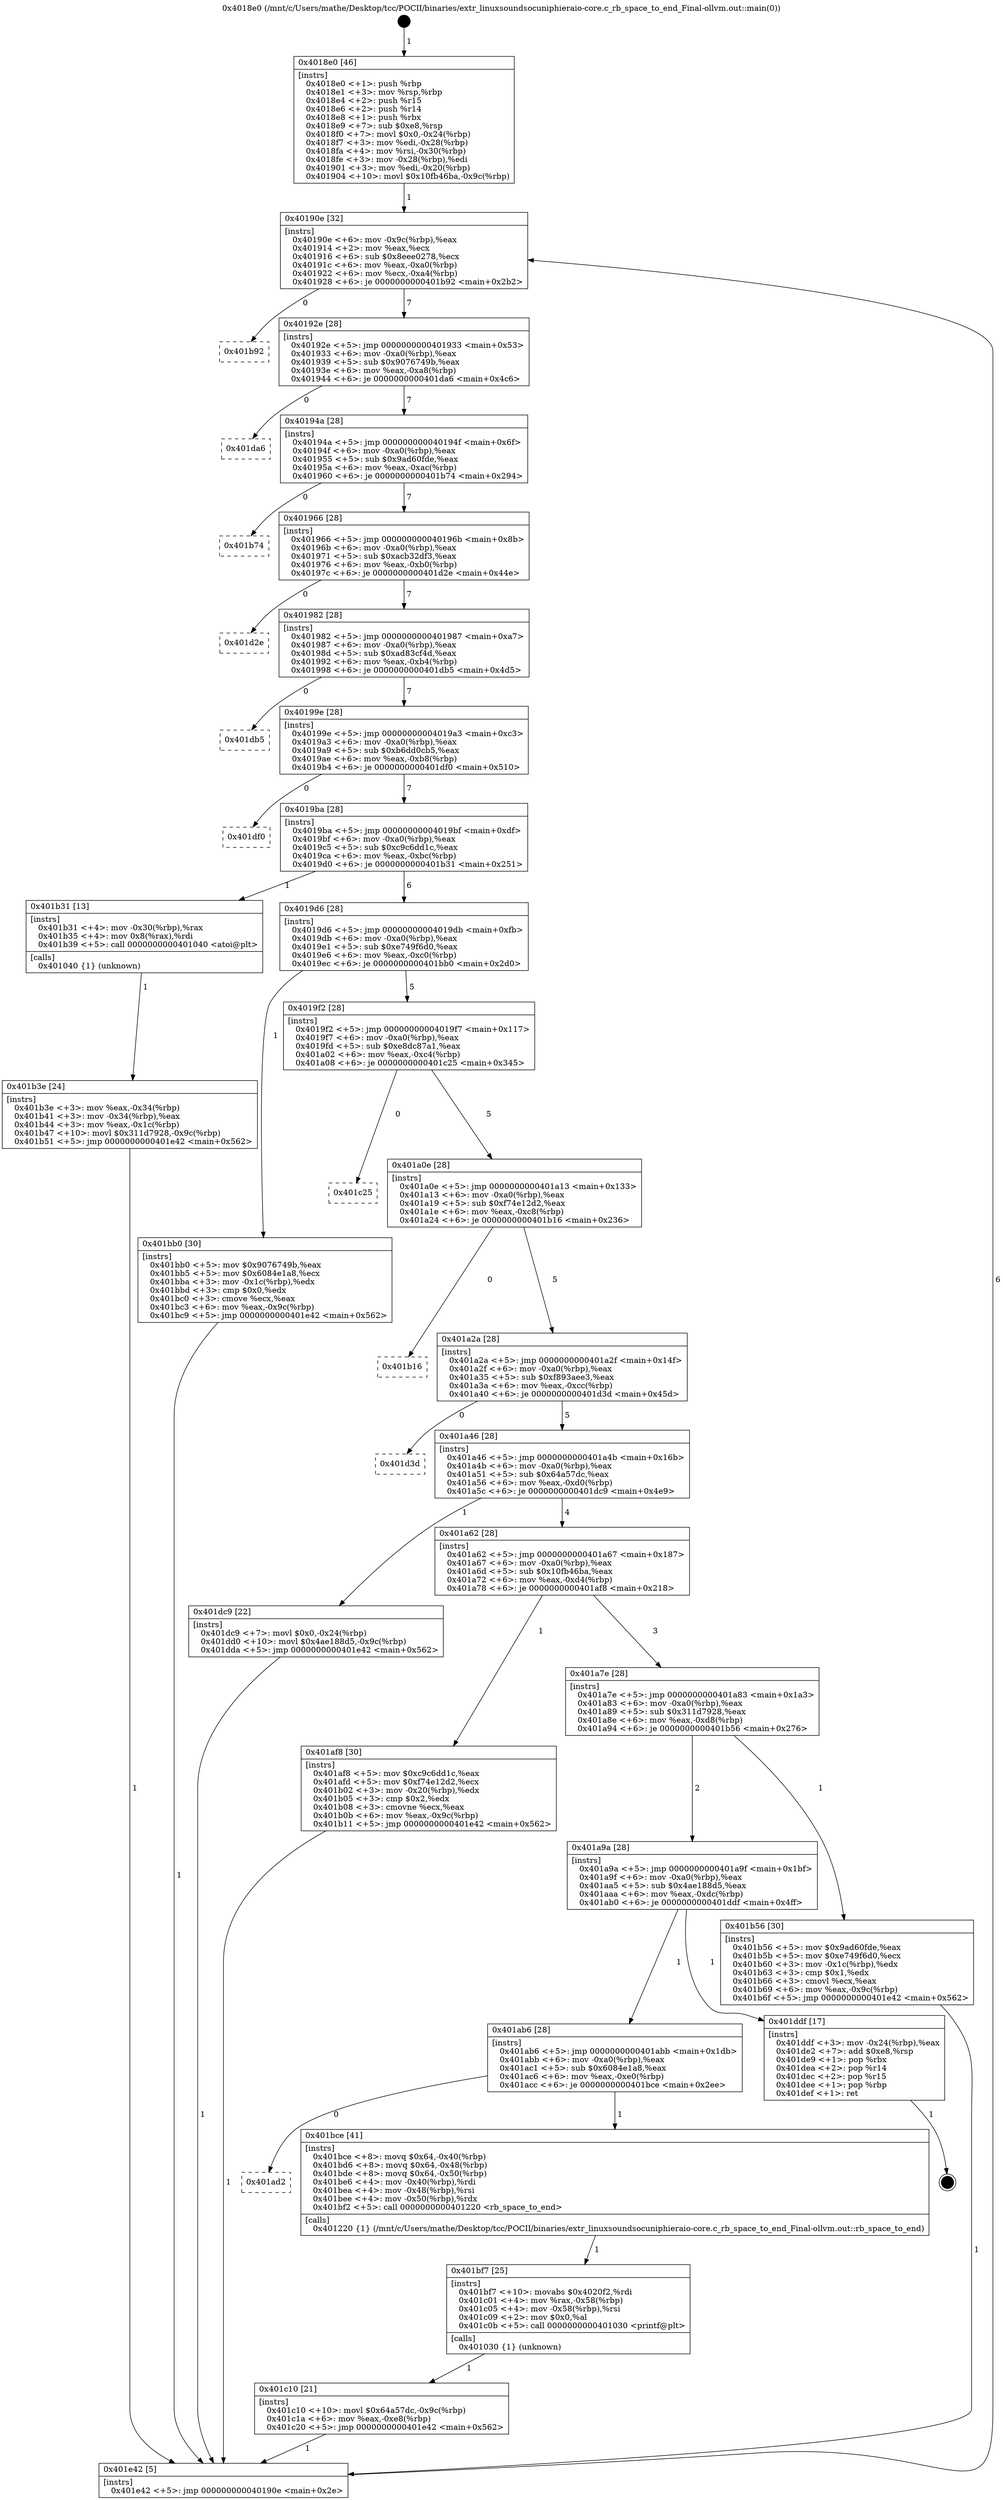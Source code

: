 digraph "0x4018e0" {
  label = "0x4018e0 (/mnt/c/Users/mathe/Desktop/tcc/POCII/binaries/extr_linuxsoundsocuniphieraio-core.c_rb_space_to_end_Final-ollvm.out::main(0))"
  labelloc = "t"
  node[shape=record]

  Entry [label="",width=0.3,height=0.3,shape=circle,fillcolor=black,style=filled]
  "0x40190e" [label="{
     0x40190e [32]\l
     | [instrs]\l
     &nbsp;&nbsp;0x40190e \<+6\>: mov -0x9c(%rbp),%eax\l
     &nbsp;&nbsp;0x401914 \<+2\>: mov %eax,%ecx\l
     &nbsp;&nbsp;0x401916 \<+6\>: sub $0x8eee0278,%ecx\l
     &nbsp;&nbsp;0x40191c \<+6\>: mov %eax,-0xa0(%rbp)\l
     &nbsp;&nbsp;0x401922 \<+6\>: mov %ecx,-0xa4(%rbp)\l
     &nbsp;&nbsp;0x401928 \<+6\>: je 0000000000401b92 \<main+0x2b2\>\l
  }"]
  "0x401b92" [label="{
     0x401b92\l
  }", style=dashed]
  "0x40192e" [label="{
     0x40192e [28]\l
     | [instrs]\l
     &nbsp;&nbsp;0x40192e \<+5\>: jmp 0000000000401933 \<main+0x53\>\l
     &nbsp;&nbsp;0x401933 \<+6\>: mov -0xa0(%rbp),%eax\l
     &nbsp;&nbsp;0x401939 \<+5\>: sub $0x9076749b,%eax\l
     &nbsp;&nbsp;0x40193e \<+6\>: mov %eax,-0xa8(%rbp)\l
     &nbsp;&nbsp;0x401944 \<+6\>: je 0000000000401da6 \<main+0x4c6\>\l
  }"]
  Exit [label="",width=0.3,height=0.3,shape=circle,fillcolor=black,style=filled,peripheries=2]
  "0x401da6" [label="{
     0x401da6\l
  }", style=dashed]
  "0x40194a" [label="{
     0x40194a [28]\l
     | [instrs]\l
     &nbsp;&nbsp;0x40194a \<+5\>: jmp 000000000040194f \<main+0x6f\>\l
     &nbsp;&nbsp;0x40194f \<+6\>: mov -0xa0(%rbp),%eax\l
     &nbsp;&nbsp;0x401955 \<+5\>: sub $0x9ad60fde,%eax\l
     &nbsp;&nbsp;0x40195a \<+6\>: mov %eax,-0xac(%rbp)\l
     &nbsp;&nbsp;0x401960 \<+6\>: je 0000000000401b74 \<main+0x294\>\l
  }"]
  "0x401c10" [label="{
     0x401c10 [21]\l
     | [instrs]\l
     &nbsp;&nbsp;0x401c10 \<+10\>: movl $0x64a57dc,-0x9c(%rbp)\l
     &nbsp;&nbsp;0x401c1a \<+6\>: mov %eax,-0xe8(%rbp)\l
     &nbsp;&nbsp;0x401c20 \<+5\>: jmp 0000000000401e42 \<main+0x562\>\l
  }"]
  "0x401b74" [label="{
     0x401b74\l
  }", style=dashed]
  "0x401966" [label="{
     0x401966 [28]\l
     | [instrs]\l
     &nbsp;&nbsp;0x401966 \<+5\>: jmp 000000000040196b \<main+0x8b\>\l
     &nbsp;&nbsp;0x40196b \<+6\>: mov -0xa0(%rbp),%eax\l
     &nbsp;&nbsp;0x401971 \<+5\>: sub $0xacb32df3,%eax\l
     &nbsp;&nbsp;0x401976 \<+6\>: mov %eax,-0xb0(%rbp)\l
     &nbsp;&nbsp;0x40197c \<+6\>: je 0000000000401d2e \<main+0x44e\>\l
  }"]
  "0x401bf7" [label="{
     0x401bf7 [25]\l
     | [instrs]\l
     &nbsp;&nbsp;0x401bf7 \<+10\>: movabs $0x4020f2,%rdi\l
     &nbsp;&nbsp;0x401c01 \<+4\>: mov %rax,-0x58(%rbp)\l
     &nbsp;&nbsp;0x401c05 \<+4\>: mov -0x58(%rbp),%rsi\l
     &nbsp;&nbsp;0x401c09 \<+2\>: mov $0x0,%al\l
     &nbsp;&nbsp;0x401c0b \<+5\>: call 0000000000401030 \<printf@plt\>\l
     | [calls]\l
     &nbsp;&nbsp;0x401030 \{1\} (unknown)\l
  }"]
  "0x401d2e" [label="{
     0x401d2e\l
  }", style=dashed]
  "0x401982" [label="{
     0x401982 [28]\l
     | [instrs]\l
     &nbsp;&nbsp;0x401982 \<+5\>: jmp 0000000000401987 \<main+0xa7\>\l
     &nbsp;&nbsp;0x401987 \<+6\>: mov -0xa0(%rbp),%eax\l
     &nbsp;&nbsp;0x40198d \<+5\>: sub $0xad83cf4d,%eax\l
     &nbsp;&nbsp;0x401992 \<+6\>: mov %eax,-0xb4(%rbp)\l
     &nbsp;&nbsp;0x401998 \<+6\>: je 0000000000401db5 \<main+0x4d5\>\l
  }"]
  "0x401ad2" [label="{
     0x401ad2\l
  }", style=dashed]
  "0x401db5" [label="{
     0x401db5\l
  }", style=dashed]
  "0x40199e" [label="{
     0x40199e [28]\l
     | [instrs]\l
     &nbsp;&nbsp;0x40199e \<+5\>: jmp 00000000004019a3 \<main+0xc3\>\l
     &nbsp;&nbsp;0x4019a3 \<+6\>: mov -0xa0(%rbp),%eax\l
     &nbsp;&nbsp;0x4019a9 \<+5\>: sub $0xb6dd0cb5,%eax\l
     &nbsp;&nbsp;0x4019ae \<+6\>: mov %eax,-0xb8(%rbp)\l
     &nbsp;&nbsp;0x4019b4 \<+6\>: je 0000000000401df0 \<main+0x510\>\l
  }"]
  "0x401bce" [label="{
     0x401bce [41]\l
     | [instrs]\l
     &nbsp;&nbsp;0x401bce \<+8\>: movq $0x64,-0x40(%rbp)\l
     &nbsp;&nbsp;0x401bd6 \<+8\>: movq $0x64,-0x48(%rbp)\l
     &nbsp;&nbsp;0x401bde \<+8\>: movq $0x64,-0x50(%rbp)\l
     &nbsp;&nbsp;0x401be6 \<+4\>: mov -0x40(%rbp),%rdi\l
     &nbsp;&nbsp;0x401bea \<+4\>: mov -0x48(%rbp),%rsi\l
     &nbsp;&nbsp;0x401bee \<+4\>: mov -0x50(%rbp),%rdx\l
     &nbsp;&nbsp;0x401bf2 \<+5\>: call 0000000000401220 \<rb_space_to_end\>\l
     | [calls]\l
     &nbsp;&nbsp;0x401220 \{1\} (/mnt/c/Users/mathe/Desktop/tcc/POCII/binaries/extr_linuxsoundsocuniphieraio-core.c_rb_space_to_end_Final-ollvm.out::rb_space_to_end)\l
  }"]
  "0x401df0" [label="{
     0x401df0\l
  }", style=dashed]
  "0x4019ba" [label="{
     0x4019ba [28]\l
     | [instrs]\l
     &nbsp;&nbsp;0x4019ba \<+5\>: jmp 00000000004019bf \<main+0xdf\>\l
     &nbsp;&nbsp;0x4019bf \<+6\>: mov -0xa0(%rbp),%eax\l
     &nbsp;&nbsp;0x4019c5 \<+5\>: sub $0xc9c6dd1c,%eax\l
     &nbsp;&nbsp;0x4019ca \<+6\>: mov %eax,-0xbc(%rbp)\l
     &nbsp;&nbsp;0x4019d0 \<+6\>: je 0000000000401b31 \<main+0x251\>\l
  }"]
  "0x401ab6" [label="{
     0x401ab6 [28]\l
     | [instrs]\l
     &nbsp;&nbsp;0x401ab6 \<+5\>: jmp 0000000000401abb \<main+0x1db\>\l
     &nbsp;&nbsp;0x401abb \<+6\>: mov -0xa0(%rbp),%eax\l
     &nbsp;&nbsp;0x401ac1 \<+5\>: sub $0x6084e1a8,%eax\l
     &nbsp;&nbsp;0x401ac6 \<+6\>: mov %eax,-0xe0(%rbp)\l
     &nbsp;&nbsp;0x401acc \<+6\>: je 0000000000401bce \<main+0x2ee\>\l
  }"]
  "0x401b31" [label="{
     0x401b31 [13]\l
     | [instrs]\l
     &nbsp;&nbsp;0x401b31 \<+4\>: mov -0x30(%rbp),%rax\l
     &nbsp;&nbsp;0x401b35 \<+4\>: mov 0x8(%rax),%rdi\l
     &nbsp;&nbsp;0x401b39 \<+5\>: call 0000000000401040 \<atoi@plt\>\l
     | [calls]\l
     &nbsp;&nbsp;0x401040 \{1\} (unknown)\l
  }"]
  "0x4019d6" [label="{
     0x4019d6 [28]\l
     | [instrs]\l
     &nbsp;&nbsp;0x4019d6 \<+5\>: jmp 00000000004019db \<main+0xfb\>\l
     &nbsp;&nbsp;0x4019db \<+6\>: mov -0xa0(%rbp),%eax\l
     &nbsp;&nbsp;0x4019e1 \<+5\>: sub $0xe749f6d0,%eax\l
     &nbsp;&nbsp;0x4019e6 \<+6\>: mov %eax,-0xc0(%rbp)\l
     &nbsp;&nbsp;0x4019ec \<+6\>: je 0000000000401bb0 \<main+0x2d0\>\l
  }"]
  "0x401ddf" [label="{
     0x401ddf [17]\l
     | [instrs]\l
     &nbsp;&nbsp;0x401ddf \<+3\>: mov -0x24(%rbp),%eax\l
     &nbsp;&nbsp;0x401de2 \<+7\>: add $0xe8,%rsp\l
     &nbsp;&nbsp;0x401de9 \<+1\>: pop %rbx\l
     &nbsp;&nbsp;0x401dea \<+2\>: pop %r14\l
     &nbsp;&nbsp;0x401dec \<+2\>: pop %r15\l
     &nbsp;&nbsp;0x401dee \<+1\>: pop %rbp\l
     &nbsp;&nbsp;0x401def \<+1\>: ret\l
  }"]
  "0x401bb0" [label="{
     0x401bb0 [30]\l
     | [instrs]\l
     &nbsp;&nbsp;0x401bb0 \<+5\>: mov $0x9076749b,%eax\l
     &nbsp;&nbsp;0x401bb5 \<+5\>: mov $0x6084e1a8,%ecx\l
     &nbsp;&nbsp;0x401bba \<+3\>: mov -0x1c(%rbp),%edx\l
     &nbsp;&nbsp;0x401bbd \<+3\>: cmp $0x0,%edx\l
     &nbsp;&nbsp;0x401bc0 \<+3\>: cmove %ecx,%eax\l
     &nbsp;&nbsp;0x401bc3 \<+6\>: mov %eax,-0x9c(%rbp)\l
     &nbsp;&nbsp;0x401bc9 \<+5\>: jmp 0000000000401e42 \<main+0x562\>\l
  }"]
  "0x4019f2" [label="{
     0x4019f2 [28]\l
     | [instrs]\l
     &nbsp;&nbsp;0x4019f2 \<+5\>: jmp 00000000004019f7 \<main+0x117\>\l
     &nbsp;&nbsp;0x4019f7 \<+6\>: mov -0xa0(%rbp),%eax\l
     &nbsp;&nbsp;0x4019fd \<+5\>: sub $0xe8dc87a1,%eax\l
     &nbsp;&nbsp;0x401a02 \<+6\>: mov %eax,-0xc4(%rbp)\l
     &nbsp;&nbsp;0x401a08 \<+6\>: je 0000000000401c25 \<main+0x345\>\l
  }"]
  "0x401a9a" [label="{
     0x401a9a [28]\l
     | [instrs]\l
     &nbsp;&nbsp;0x401a9a \<+5\>: jmp 0000000000401a9f \<main+0x1bf\>\l
     &nbsp;&nbsp;0x401a9f \<+6\>: mov -0xa0(%rbp),%eax\l
     &nbsp;&nbsp;0x401aa5 \<+5\>: sub $0x4ae188d5,%eax\l
     &nbsp;&nbsp;0x401aaa \<+6\>: mov %eax,-0xdc(%rbp)\l
     &nbsp;&nbsp;0x401ab0 \<+6\>: je 0000000000401ddf \<main+0x4ff\>\l
  }"]
  "0x401c25" [label="{
     0x401c25\l
  }", style=dashed]
  "0x401a0e" [label="{
     0x401a0e [28]\l
     | [instrs]\l
     &nbsp;&nbsp;0x401a0e \<+5\>: jmp 0000000000401a13 \<main+0x133\>\l
     &nbsp;&nbsp;0x401a13 \<+6\>: mov -0xa0(%rbp),%eax\l
     &nbsp;&nbsp;0x401a19 \<+5\>: sub $0xf74e12d2,%eax\l
     &nbsp;&nbsp;0x401a1e \<+6\>: mov %eax,-0xc8(%rbp)\l
     &nbsp;&nbsp;0x401a24 \<+6\>: je 0000000000401b16 \<main+0x236\>\l
  }"]
  "0x401b56" [label="{
     0x401b56 [30]\l
     | [instrs]\l
     &nbsp;&nbsp;0x401b56 \<+5\>: mov $0x9ad60fde,%eax\l
     &nbsp;&nbsp;0x401b5b \<+5\>: mov $0xe749f6d0,%ecx\l
     &nbsp;&nbsp;0x401b60 \<+3\>: mov -0x1c(%rbp),%edx\l
     &nbsp;&nbsp;0x401b63 \<+3\>: cmp $0x1,%edx\l
     &nbsp;&nbsp;0x401b66 \<+3\>: cmovl %ecx,%eax\l
     &nbsp;&nbsp;0x401b69 \<+6\>: mov %eax,-0x9c(%rbp)\l
     &nbsp;&nbsp;0x401b6f \<+5\>: jmp 0000000000401e42 \<main+0x562\>\l
  }"]
  "0x401b16" [label="{
     0x401b16\l
  }", style=dashed]
  "0x401a2a" [label="{
     0x401a2a [28]\l
     | [instrs]\l
     &nbsp;&nbsp;0x401a2a \<+5\>: jmp 0000000000401a2f \<main+0x14f\>\l
     &nbsp;&nbsp;0x401a2f \<+6\>: mov -0xa0(%rbp),%eax\l
     &nbsp;&nbsp;0x401a35 \<+5\>: sub $0xf893aee3,%eax\l
     &nbsp;&nbsp;0x401a3a \<+6\>: mov %eax,-0xcc(%rbp)\l
     &nbsp;&nbsp;0x401a40 \<+6\>: je 0000000000401d3d \<main+0x45d\>\l
  }"]
  "0x401b3e" [label="{
     0x401b3e [24]\l
     | [instrs]\l
     &nbsp;&nbsp;0x401b3e \<+3\>: mov %eax,-0x34(%rbp)\l
     &nbsp;&nbsp;0x401b41 \<+3\>: mov -0x34(%rbp),%eax\l
     &nbsp;&nbsp;0x401b44 \<+3\>: mov %eax,-0x1c(%rbp)\l
     &nbsp;&nbsp;0x401b47 \<+10\>: movl $0x311d7928,-0x9c(%rbp)\l
     &nbsp;&nbsp;0x401b51 \<+5\>: jmp 0000000000401e42 \<main+0x562\>\l
  }"]
  "0x401d3d" [label="{
     0x401d3d\l
  }", style=dashed]
  "0x401a46" [label="{
     0x401a46 [28]\l
     | [instrs]\l
     &nbsp;&nbsp;0x401a46 \<+5\>: jmp 0000000000401a4b \<main+0x16b\>\l
     &nbsp;&nbsp;0x401a4b \<+6\>: mov -0xa0(%rbp),%eax\l
     &nbsp;&nbsp;0x401a51 \<+5\>: sub $0x64a57dc,%eax\l
     &nbsp;&nbsp;0x401a56 \<+6\>: mov %eax,-0xd0(%rbp)\l
     &nbsp;&nbsp;0x401a5c \<+6\>: je 0000000000401dc9 \<main+0x4e9\>\l
  }"]
  "0x4018e0" [label="{
     0x4018e0 [46]\l
     | [instrs]\l
     &nbsp;&nbsp;0x4018e0 \<+1\>: push %rbp\l
     &nbsp;&nbsp;0x4018e1 \<+3\>: mov %rsp,%rbp\l
     &nbsp;&nbsp;0x4018e4 \<+2\>: push %r15\l
     &nbsp;&nbsp;0x4018e6 \<+2\>: push %r14\l
     &nbsp;&nbsp;0x4018e8 \<+1\>: push %rbx\l
     &nbsp;&nbsp;0x4018e9 \<+7\>: sub $0xe8,%rsp\l
     &nbsp;&nbsp;0x4018f0 \<+7\>: movl $0x0,-0x24(%rbp)\l
     &nbsp;&nbsp;0x4018f7 \<+3\>: mov %edi,-0x28(%rbp)\l
     &nbsp;&nbsp;0x4018fa \<+4\>: mov %rsi,-0x30(%rbp)\l
     &nbsp;&nbsp;0x4018fe \<+3\>: mov -0x28(%rbp),%edi\l
     &nbsp;&nbsp;0x401901 \<+3\>: mov %edi,-0x20(%rbp)\l
     &nbsp;&nbsp;0x401904 \<+10\>: movl $0x10fb46ba,-0x9c(%rbp)\l
  }"]
  "0x401dc9" [label="{
     0x401dc9 [22]\l
     | [instrs]\l
     &nbsp;&nbsp;0x401dc9 \<+7\>: movl $0x0,-0x24(%rbp)\l
     &nbsp;&nbsp;0x401dd0 \<+10\>: movl $0x4ae188d5,-0x9c(%rbp)\l
     &nbsp;&nbsp;0x401dda \<+5\>: jmp 0000000000401e42 \<main+0x562\>\l
  }"]
  "0x401a62" [label="{
     0x401a62 [28]\l
     | [instrs]\l
     &nbsp;&nbsp;0x401a62 \<+5\>: jmp 0000000000401a67 \<main+0x187\>\l
     &nbsp;&nbsp;0x401a67 \<+6\>: mov -0xa0(%rbp),%eax\l
     &nbsp;&nbsp;0x401a6d \<+5\>: sub $0x10fb46ba,%eax\l
     &nbsp;&nbsp;0x401a72 \<+6\>: mov %eax,-0xd4(%rbp)\l
     &nbsp;&nbsp;0x401a78 \<+6\>: je 0000000000401af8 \<main+0x218\>\l
  }"]
  "0x401e42" [label="{
     0x401e42 [5]\l
     | [instrs]\l
     &nbsp;&nbsp;0x401e42 \<+5\>: jmp 000000000040190e \<main+0x2e\>\l
  }"]
  "0x401af8" [label="{
     0x401af8 [30]\l
     | [instrs]\l
     &nbsp;&nbsp;0x401af8 \<+5\>: mov $0xc9c6dd1c,%eax\l
     &nbsp;&nbsp;0x401afd \<+5\>: mov $0xf74e12d2,%ecx\l
     &nbsp;&nbsp;0x401b02 \<+3\>: mov -0x20(%rbp),%edx\l
     &nbsp;&nbsp;0x401b05 \<+3\>: cmp $0x2,%edx\l
     &nbsp;&nbsp;0x401b08 \<+3\>: cmovne %ecx,%eax\l
     &nbsp;&nbsp;0x401b0b \<+6\>: mov %eax,-0x9c(%rbp)\l
     &nbsp;&nbsp;0x401b11 \<+5\>: jmp 0000000000401e42 \<main+0x562\>\l
  }"]
  "0x401a7e" [label="{
     0x401a7e [28]\l
     | [instrs]\l
     &nbsp;&nbsp;0x401a7e \<+5\>: jmp 0000000000401a83 \<main+0x1a3\>\l
     &nbsp;&nbsp;0x401a83 \<+6\>: mov -0xa0(%rbp),%eax\l
     &nbsp;&nbsp;0x401a89 \<+5\>: sub $0x311d7928,%eax\l
     &nbsp;&nbsp;0x401a8e \<+6\>: mov %eax,-0xd8(%rbp)\l
     &nbsp;&nbsp;0x401a94 \<+6\>: je 0000000000401b56 \<main+0x276\>\l
  }"]
  Entry -> "0x4018e0" [label=" 1"]
  "0x40190e" -> "0x401b92" [label=" 0"]
  "0x40190e" -> "0x40192e" [label=" 7"]
  "0x401ddf" -> Exit [label=" 1"]
  "0x40192e" -> "0x401da6" [label=" 0"]
  "0x40192e" -> "0x40194a" [label=" 7"]
  "0x401dc9" -> "0x401e42" [label=" 1"]
  "0x40194a" -> "0x401b74" [label=" 0"]
  "0x40194a" -> "0x401966" [label=" 7"]
  "0x401c10" -> "0x401e42" [label=" 1"]
  "0x401966" -> "0x401d2e" [label=" 0"]
  "0x401966" -> "0x401982" [label=" 7"]
  "0x401bf7" -> "0x401c10" [label=" 1"]
  "0x401982" -> "0x401db5" [label=" 0"]
  "0x401982" -> "0x40199e" [label=" 7"]
  "0x401bce" -> "0x401bf7" [label=" 1"]
  "0x40199e" -> "0x401df0" [label=" 0"]
  "0x40199e" -> "0x4019ba" [label=" 7"]
  "0x401ab6" -> "0x401ad2" [label=" 0"]
  "0x4019ba" -> "0x401b31" [label=" 1"]
  "0x4019ba" -> "0x4019d6" [label=" 6"]
  "0x401ab6" -> "0x401bce" [label=" 1"]
  "0x4019d6" -> "0x401bb0" [label=" 1"]
  "0x4019d6" -> "0x4019f2" [label=" 5"]
  "0x401a9a" -> "0x401ab6" [label=" 1"]
  "0x4019f2" -> "0x401c25" [label=" 0"]
  "0x4019f2" -> "0x401a0e" [label=" 5"]
  "0x401a9a" -> "0x401ddf" [label=" 1"]
  "0x401a0e" -> "0x401b16" [label=" 0"]
  "0x401a0e" -> "0x401a2a" [label=" 5"]
  "0x401bb0" -> "0x401e42" [label=" 1"]
  "0x401a2a" -> "0x401d3d" [label=" 0"]
  "0x401a2a" -> "0x401a46" [label=" 5"]
  "0x401a7e" -> "0x401a9a" [label=" 2"]
  "0x401a46" -> "0x401dc9" [label=" 1"]
  "0x401a46" -> "0x401a62" [label=" 4"]
  "0x401a7e" -> "0x401b56" [label=" 1"]
  "0x401a62" -> "0x401af8" [label=" 1"]
  "0x401a62" -> "0x401a7e" [label=" 3"]
  "0x401af8" -> "0x401e42" [label=" 1"]
  "0x4018e0" -> "0x40190e" [label=" 1"]
  "0x401e42" -> "0x40190e" [label=" 6"]
  "0x401b31" -> "0x401b3e" [label=" 1"]
  "0x401b3e" -> "0x401e42" [label=" 1"]
  "0x401b56" -> "0x401e42" [label=" 1"]
}
